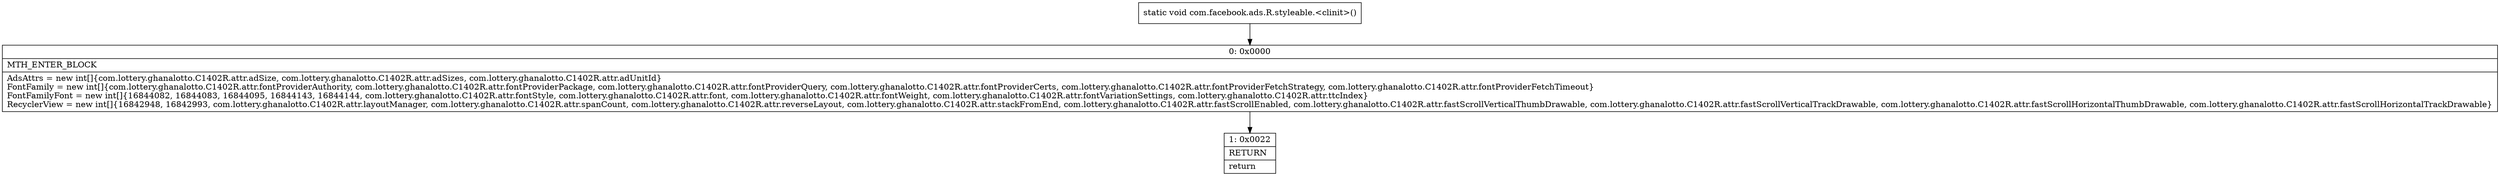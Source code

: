 digraph "CFG forcom.facebook.ads.R.styleable.\<clinit\>()V" {
Node_0 [shape=record,label="{0\:\ 0x0000|MTH_ENTER_BLOCK\l|AdsAttrs = new int[]\{com.lottery.ghanalotto.C1402R.attr.adSize, com.lottery.ghanalotto.C1402R.attr.adSizes, com.lottery.ghanalotto.C1402R.attr.adUnitId\}\lFontFamily = new int[]\{com.lottery.ghanalotto.C1402R.attr.fontProviderAuthority, com.lottery.ghanalotto.C1402R.attr.fontProviderPackage, com.lottery.ghanalotto.C1402R.attr.fontProviderQuery, com.lottery.ghanalotto.C1402R.attr.fontProviderCerts, com.lottery.ghanalotto.C1402R.attr.fontProviderFetchStrategy, com.lottery.ghanalotto.C1402R.attr.fontProviderFetchTimeout\}\lFontFamilyFont = new int[]\{16844082, 16844083, 16844095, 16844143, 16844144, com.lottery.ghanalotto.C1402R.attr.fontStyle, com.lottery.ghanalotto.C1402R.attr.font, com.lottery.ghanalotto.C1402R.attr.fontWeight, com.lottery.ghanalotto.C1402R.attr.fontVariationSettings, com.lottery.ghanalotto.C1402R.attr.ttcIndex\}\lRecyclerView = new int[]\{16842948, 16842993, com.lottery.ghanalotto.C1402R.attr.layoutManager, com.lottery.ghanalotto.C1402R.attr.spanCount, com.lottery.ghanalotto.C1402R.attr.reverseLayout, com.lottery.ghanalotto.C1402R.attr.stackFromEnd, com.lottery.ghanalotto.C1402R.attr.fastScrollEnabled, com.lottery.ghanalotto.C1402R.attr.fastScrollVerticalThumbDrawable, com.lottery.ghanalotto.C1402R.attr.fastScrollVerticalTrackDrawable, com.lottery.ghanalotto.C1402R.attr.fastScrollHorizontalThumbDrawable, com.lottery.ghanalotto.C1402R.attr.fastScrollHorizontalTrackDrawable\}\l}"];
Node_1 [shape=record,label="{1\:\ 0x0022|RETURN\l|return\l}"];
MethodNode[shape=record,label="{static void com.facebook.ads.R.styleable.\<clinit\>() }"];
MethodNode -> Node_0;
Node_0 -> Node_1;
}

